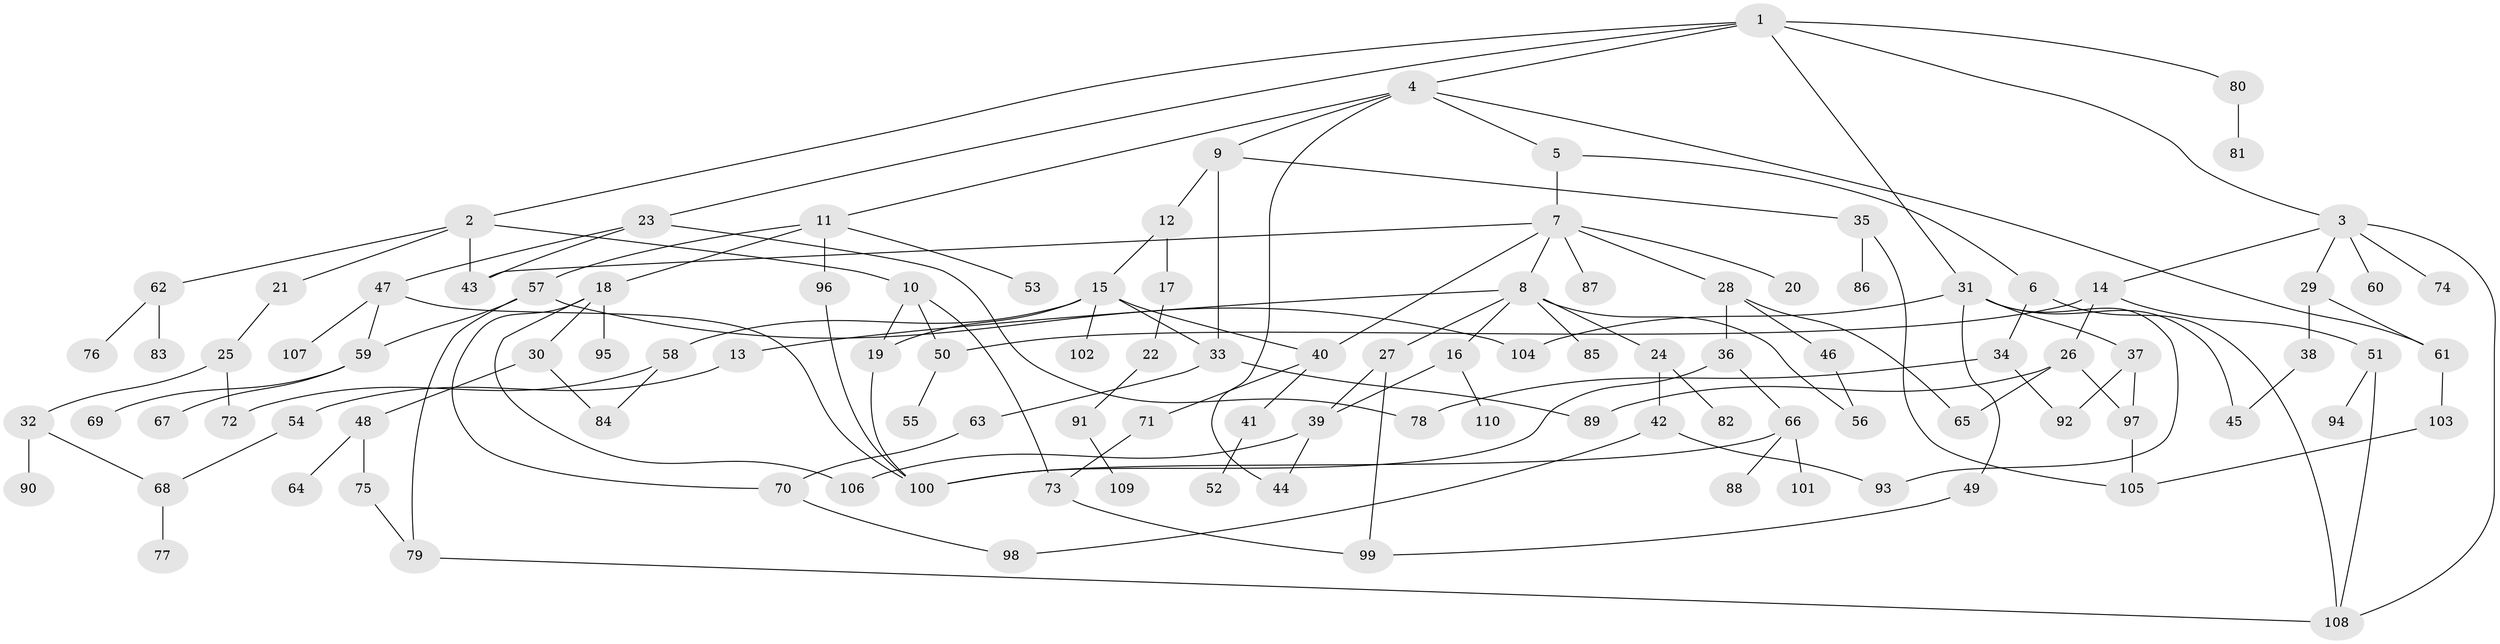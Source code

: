 // Generated by graph-tools (version 1.1) at 2025/34/03/09/25 02:34:03]
// undirected, 110 vertices, 147 edges
graph export_dot {
graph [start="1"]
  node [color=gray90,style=filled];
  1;
  2;
  3;
  4;
  5;
  6;
  7;
  8;
  9;
  10;
  11;
  12;
  13;
  14;
  15;
  16;
  17;
  18;
  19;
  20;
  21;
  22;
  23;
  24;
  25;
  26;
  27;
  28;
  29;
  30;
  31;
  32;
  33;
  34;
  35;
  36;
  37;
  38;
  39;
  40;
  41;
  42;
  43;
  44;
  45;
  46;
  47;
  48;
  49;
  50;
  51;
  52;
  53;
  54;
  55;
  56;
  57;
  58;
  59;
  60;
  61;
  62;
  63;
  64;
  65;
  66;
  67;
  68;
  69;
  70;
  71;
  72;
  73;
  74;
  75;
  76;
  77;
  78;
  79;
  80;
  81;
  82;
  83;
  84;
  85;
  86;
  87;
  88;
  89;
  90;
  91;
  92;
  93;
  94;
  95;
  96;
  97;
  98;
  99;
  100;
  101;
  102;
  103;
  104;
  105;
  106;
  107;
  108;
  109;
  110;
  1 -- 2;
  1 -- 3;
  1 -- 4;
  1 -- 23;
  1 -- 31;
  1 -- 80;
  2 -- 10;
  2 -- 21;
  2 -- 62;
  2 -- 43;
  3 -- 14;
  3 -- 29;
  3 -- 60;
  3 -- 74;
  3 -- 108;
  4 -- 5;
  4 -- 9;
  4 -- 11;
  4 -- 44;
  4 -- 61;
  5 -- 6;
  5 -- 7;
  6 -- 34;
  6 -- 108;
  7 -- 8;
  7 -- 20;
  7 -- 28;
  7 -- 87;
  7 -- 43;
  7 -- 40;
  8 -- 13;
  8 -- 16;
  8 -- 24;
  8 -- 27;
  8 -- 56;
  8 -- 85;
  9 -- 12;
  9 -- 33;
  9 -- 35;
  10 -- 73;
  10 -- 50;
  10 -- 19;
  11 -- 18;
  11 -- 53;
  11 -- 57;
  11 -- 96;
  12 -- 15;
  12 -- 17;
  13 -- 54;
  14 -- 26;
  14 -- 50;
  14 -- 51;
  15 -- 19;
  15 -- 40;
  15 -- 58;
  15 -- 102;
  15 -- 33;
  16 -- 110;
  16 -- 39;
  17 -- 22;
  18 -- 30;
  18 -- 70;
  18 -- 95;
  18 -- 106;
  19 -- 100;
  21 -- 25;
  22 -- 91;
  23 -- 43;
  23 -- 47;
  23 -- 78;
  24 -- 42;
  24 -- 82;
  25 -- 32;
  25 -- 72;
  26 -- 97;
  26 -- 65;
  26 -- 89;
  27 -- 39;
  27 -- 99;
  28 -- 36;
  28 -- 46;
  28 -- 65;
  29 -- 38;
  29 -- 61;
  30 -- 48;
  30 -- 84;
  31 -- 37;
  31 -- 45;
  31 -- 49;
  31 -- 93;
  31 -- 104;
  32 -- 68;
  32 -- 90;
  33 -- 63;
  33 -- 89;
  34 -- 92;
  34 -- 78;
  35 -- 86;
  35 -- 105;
  36 -- 66;
  36 -- 100;
  37 -- 92;
  37 -- 97;
  38 -- 45;
  39 -- 44;
  39 -- 106;
  40 -- 41;
  40 -- 71;
  41 -- 52;
  42 -- 93;
  42 -- 98;
  46 -- 56;
  47 -- 59;
  47 -- 107;
  47 -- 100;
  48 -- 64;
  48 -- 75;
  49 -- 99;
  50 -- 55;
  51 -- 94;
  51 -- 108;
  54 -- 68;
  57 -- 79;
  57 -- 104;
  57 -- 59;
  58 -- 84;
  58 -- 72;
  59 -- 67;
  59 -- 69;
  61 -- 103;
  62 -- 76;
  62 -- 83;
  63 -- 70;
  66 -- 88;
  66 -- 101;
  66 -- 100;
  68 -- 77;
  70 -- 98;
  71 -- 73;
  73 -- 99;
  75 -- 79;
  79 -- 108;
  80 -- 81;
  91 -- 109;
  96 -- 100;
  97 -- 105;
  103 -- 105;
}

